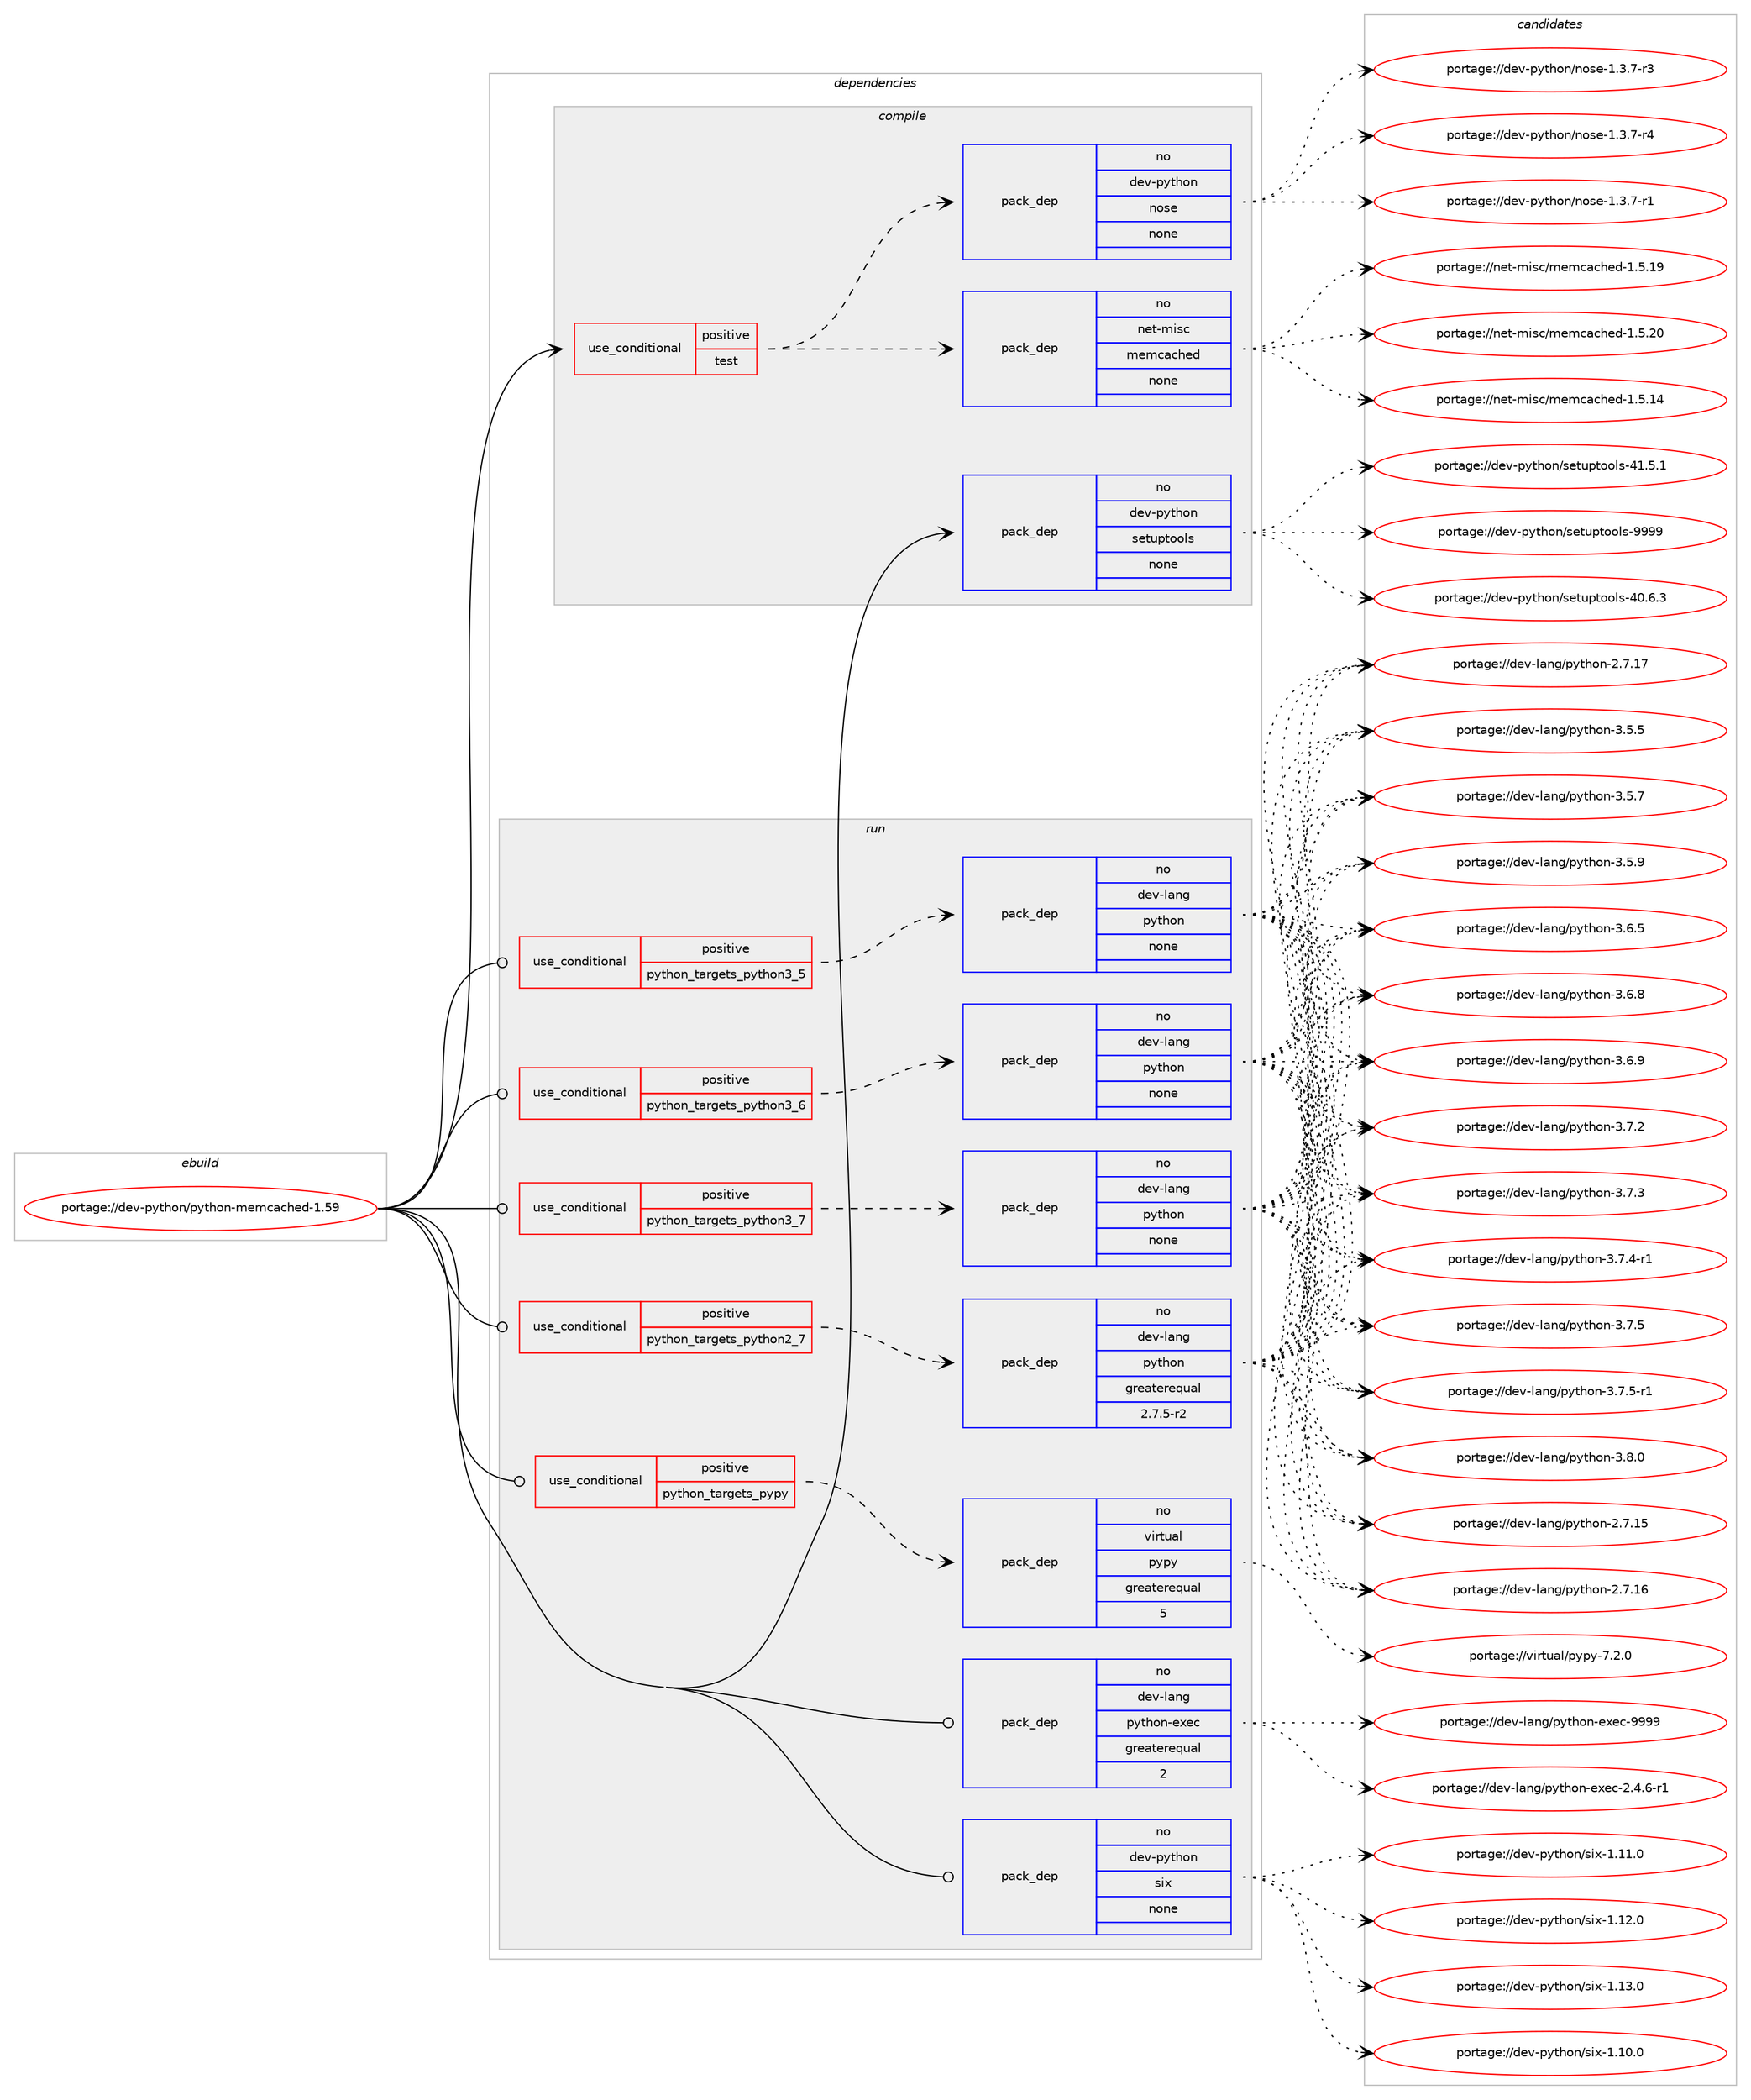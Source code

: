 digraph prolog {

# *************
# Graph options
# *************

newrank=true;
concentrate=true;
compound=true;
graph [rankdir=LR,fontname=Helvetica,fontsize=10,ranksep=1.5];#, ranksep=2.5, nodesep=0.2];
edge  [arrowhead=vee];
node  [fontname=Helvetica,fontsize=10];

# **********
# The ebuild
# **********

subgraph cluster_leftcol {
color=gray;
rank=same;
label=<<i>ebuild</i>>;
id [label="portage://dev-python/python-memcached-1.59", color=red, width=4, href="../dev-python/python-memcached-1.59.svg"];
}

# ****************
# The dependencies
# ****************

subgraph cluster_midcol {
color=gray;
label=<<i>dependencies</i>>;
subgraph cluster_compile {
fillcolor="#eeeeee";
style=filled;
label=<<i>compile</i>>;
subgraph cond37044 {
dependency167047 [label=<<TABLE BORDER="0" CELLBORDER="1" CELLSPACING="0" CELLPADDING="4"><TR><TD ROWSPAN="3" CELLPADDING="10">use_conditional</TD></TR><TR><TD>positive</TD></TR><TR><TD>test</TD></TR></TABLE>>, shape=none, color=red];
subgraph pack126611 {
dependency167048 [label=<<TABLE BORDER="0" CELLBORDER="1" CELLSPACING="0" CELLPADDING="4" WIDTH="220"><TR><TD ROWSPAN="6" CELLPADDING="30">pack_dep</TD></TR><TR><TD WIDTH="110">no</TD></TR><TR><TD>net-misc</TD></TR><TR><TD>memcached</TD></TR><TR><TD>none</TD></TR><TR><TD></TD></TR></TABLE>>, shape=none, color=blue];
}
dependency167047:e -> dependency167048:w [weight=20,style="dashed",arrowhead="vee"];
subgraph pack126612 {
dependency167049 [label=<<TABLE BORDER="0" CELLBORDER="1" CELLSPACING="0" CELLPADDING="4" WIDTH="220"><TR><TD ROWSPAN="6" CELLPADDING="30">pack_dep</TD></TR><TR><TD WIDTH="110">no</TD></TR><TR><TD>dev-python</TD></TR><TR><TD>nose</TD></TR><TR><TD>none</TD></TR><TR><TD></TD></TR></TABLE>>, shape=none, color=blue];
}
dependency167047:e -> dependency167049:w [weight=20,style="dashed",arrowhead="vee"];
}
id:e -> dependency167047:w [weight=20,style="solid",arrowhead="vee"];
subgraph pack126613 {
dependency167050 [label=<<TABLE BORDER="0" CELLBORDER="1" CELLSPACING="0" CELLPADDING="4" WIDTH="220"><TR><TD ROWSPAN="6" CELLPADDING="30">pack_dep</TD></TR><TR><TD WIDTH="110">no</TD></TR><TR><TD>dev-python</TD></TR><TR><TD>setuptools</TD></TR><TR><TD>none</TD></TR><TR><TD></TD></TR></TABLE>>, shape=none, color=blue];
}
id:e -> dependency167050:w [weight=20,style="solid",arrowhead="vee"];
}
subgraph cluster_compileandrun {
fillcolor="#eeeeee";
style=filled;
label=<<i>compile and run</i>>;
}
subgraph cluster_run {
fillcolor="#eeeeee";
style=filled;
label=<<i>run</i>>;
subgraph cond37045 {
dependency167051 [label=<<TABLE BORDER="0" CELLBORDER="1" CELLSPACING="0" CELLPADDING="4"><TR><TD ROWSPAN="3" CELLPADDING="10">use_conditional</TD></TR><TR><TD>positive</TD></TR><TR><TD>python_targets_pypy</TD></TR></TABLE>>, shape=none, color=red];
subgraph pack126614 {
dependency167052 [label=<<TABLE BORDER="0" CELLBORDER="1" CELLSPACING="0" CELLPADDING="4" WIDTH="220"><TR><TD ROWSPAN="6" CELLPADDING="30">pack_dep</TD></TR><TR><TD WIDTH="110">no</TD></TR><TR><TD>virtual</TD></TR><TR><TD>pypy</TD></TR><TR><TD>greaterequal</TD></TR><TR><TD>5</TD></TR></TABLE>>, shape=none, color=blue];
}
dependency167051:e -> dependency167052:w [weight=20,style="dashed",arrowhead="vee"];
}
id:e -> dependency167051:w [weight=20,style="solid",arrowhead="odot"];
subgraph cond37046 {
dependency167053 [label=<<TABLE BORDER="0" CELLBORDER="1" CELLSPACING="0" CELLPADDING="4"><TR><TD ROWSPAN="3" CELLPADDING="10">use_conditional</TD></TR><TR><TD>positive</TD></TR><TR><TD>python_targets_python2_7</TD></TR></TABLE>>, shape=none, color=red];
subgraph pack126615 {
dependency167054 [label=<<TABLE BORDER="0" CELLBORDER="1" CELLSPACING="0" CELLPADDING="4" WIDTH="220"><TR><TD ROWSPAN="6" CELLPADDING="30">pack_dep</TD></TR><TR><TD WIDTH="110">no</TD></TR><TR><TD>dev-lang</TD></TR><TR><TD>python</TD></TR><TR><TD>greaterequal</TD></TR><TR><TD>2.7.5-r2</TD></TR></TABLE>>, shape=none, color=blue];
}
dependency167053:e -> dependency167054:w [weight=20,style="dashed",arrowhead="vee"];
}
id:e -> dependency167053:w [weight=20,style="solid",arrowhead="odot"];
subgraph cond37047 {
dependency167055 [label=<<TABLE BORDER="0" CELLBORDER="1" CELLSPACING="0" CELLPADDING="4"><TR><TD ROWSPAN="3" CELLPADDING="10">use_conditional</TD></TR><TR><TD>positive</TD></TR><TR><TD>python_targets_python3_5</TD></TR></TABLE>>, shape=none, color=red];
subgraph pack126616 {
dependency167056 [label=<<TABLE BORDER="0" CELLBORDER="1" CELLSPACING="0" CELLPADDING="4" WIDTH="220"><TR><TD ROWSPAN="6" CELLPADDING="30">pack_dep</TD></TR><TR><TD WIDTH="110">no</TD></TR><TR><TD>dev-lang</TD></TR><TR><TD>python</TD></TR><TR><TD>none</TD></TR><TR><TD></TD></TR></TABLE>>, shape=none, color=blue];
}
dependency167055:e -> dependency167056:w [weight=20,style="dashed",arrowhead="vee"];
}
id:e -> dependency167055:w [weight=20,style="solid",arrowhead="odot"];
subgraph cond37048 {
dependency167057 [label=<<TABLE BORDER="0" CELLBORDER="1" CELLSPACING="0" CELLPADDING="4"><TR><TD ROWSPAN="3" CELLPADDING="10">use_conditional</TD></TR><TR><TD>positive</TD></TR><TR><TD>python_targets_python3_6</TD></TR></TABLE>>, shape=none, color=red];
subgraph pack126617 {
dependency167058 [label=<<TABLE BORDER="0" CELLBORDER="1" CELLSPACING="0" CELLPADDING="4" WIDTH="220"><TR><TD ROWSPAN="6" CELLPADDING="30">pack_dep</TD></TR><TR><TD WIDTH="110">no</TD></TR><TR><TD>dev-lang</TD></TR><TR><TD>python</TD></TR><TR><TD>none</TD></TR><TR><TD></TD></TR></TABLE>>, shape=none, color=blue];
}
dependency167057:e -> dependency167058:w [weight=20,style="dashed",arrowhead="vee"];
}
id:e -> dependency167057:w [weight=20,style="solid",arrowhead="odot"];
subgraph cond37049 {
dependency167059 [label=<<TABLE BORDER="0" CELLBORDER="1" CELLSPACING="0" CELLPADDING="4"><TR><TD ROWSPAN="3" CELLPADDING="10">use_conditional</TD></TR><TR><TD>positive</TD></TR><TR><TD>python_targets_python3_7</TD></TR></TABLE>>, shape=none, color=red];
subgraph pack126618 {
dependency167060 [label=<<TABLE BORDER="0" CELLBORDER="1" CELLSPACING="0" CELLPADDING="4" WIDTH="220"><TR><TD ROWSPAN="6" CELLPADDING="30">pack_dep</TD></TR><TR><TD WIDTH="110">no</TD></TR><TR><TD>dev-lang</TD></TR><TR><TD>python</TD></TR><TR><TD>none</TD></TR><TR><TD></TD></TR></TABLE>>, shape=none, color=blue];
}
dependency167059:e -> dependency167060:w [weight=20,style="dashed",arrowhead="vee"];
}
id:e -> dependency167059:w [weight=20,style="solid",arrowhead="odot"];
subgraph pack126619 {
dependency167061 [label=<<TABLE BORDER="0" CELLBORDER="1" CELLSPACING="0" CELLPADDING="4" WIDTH="220"><TR><TD ROWSPAN="6" CELLPADDING="30">pack_dep</TD></TR><TR><TD WIDTH="110">no</TD></TR><TR><TD>dev-lang</TD></TR><TR><TD>python-exec</TD></TR><TR><TD>greaterequal</TD></TR><TR><TD>2</TD></TR></TABLE>>, shape=none, color=blue];
}
id:e -> dependency167061:w [weight=20,style="solid",arrowhead="odot"];
subgraph pack126620 {
dependency167062 [label=<<TABLE BORDER="0" CELLBORDER="1" CELLSPACING="0" CELLPADDING="4" WIDTH="220"><TR><TD ROWSPAN="6" CELLPADDING="30">pack_dep</TD></TR><TR><TD WIDTH="110">no</TD></TR><TR><TD>dev-python</TD></TR><TR><TD>six</TD></TR><TR><TD>none</TD></TR><TR><TD></TD></TR></TABLE>>, shape=none, color=blue];
}
id:e -> dependency167062:w [weight=20,style="solid",arrowhead="odot"];
}
}

# **************
# The candidates
# **************

subgraph cluster_choices {
rank=same;
color=gray;
label=<<i>candidates</i>>;

subgraph choice126611 {
color=black;
nodesep=1;
choiceportage11010111645109105115994710910110999979910410110045494653464952 [label="portage://net-misc/memcached-1.5.14", color=red, width=4,href="../net-misc/memcached-1.5.14.svg"];
choiceportage11010111645109105115994710910110999979910410110045494653464957 [label="portage://net-misc/memcached-1.5.19", color=red, width=4,href="../net-misc/memcached-1.5.19.svg"];
choiceportage11010111645109105115994710910110999979910410110045494653465048 [label="portage://net-misc/memcached-1.5.20", color=red, width=4,href="../net-misc/memcached-1.5.20.svg"];
dependency167048:e -> choiceportage11010111645109105115994710910110999979910410110045494653464952:w [style=dotted,weight="100"];
dependency167048:e -> choiceportage11010111645109105115994710910110999979910410110045494653464957:w [style=dotted,weight="100"];
dependency167048:e -> choiceportage11010111645109105115994710910110999979910410110045494653465048:w [style=dotted,weight="100"];
}
subgraph choice126612 {
color=black;
nodesep=1;
choiceportage10010111845112121116104111110471101111151014549465146554511449 [label="portage://dev-python/nose-1.3.7-r1", color=red, width=4,href="../dev-python/nose-1.3.7-r1.svg"];
choiceportage10010111845112121116104111110471101111151014549465146554511451 [label="portage://dev-python/nose-1.3.7-r3", color=red, width=4,href="../dev-python/nose-1.3.7-r3.svg"];
choiceportage10010111845112121116104111110471101111151014549465146554511452 [label="portage://dev-python/nose-1.3.7-r4", color=red, width=4,href="../dev-python/nose-1.3.7-r4.svg"];
dependency167049:e -> choiceportage10010111845112121116104111110471101111151014549465146554511449:w [style=dotted,weight="100"];
dependency167049:e -> choiceportage10010111845112121116104111110471101111151014549465146554511451:w [style=dotted,weight="100"];
dependency167049:e -> choiceportage10010111845112121116104111110471101111151014549465146554511452:w [style=dotted,weight="100"];
}
subgraph choice126613 {
color=black;
nodesep=1;
choiceportage100101118451121211161041111104711510111611711211611111110811545524846544651 [label="portage://dev-python/setuptools-40.6.3", color=red, width=4,href="../dev-python/setuptools-40.6.3.svg"];
choiceportage100101118451121211161041111104711510111611711211611111110811545524946534649 [label="portage://dev-python/setuptools-41.5.1", color=red, width=4,href="../dev-python/setuptools-41.5.1.svg"];
choiceportage10010111845112121116104111110471151011161171121161111111081154557575757 [label="portage://dev-python/setuptools-9999", color=red, width=4,href="../dev-python/setuptools-9999.svg"];
dependency167050:e -> choiceportage100101118451121211161041111104711510111611711211611111110811545524846544651:w [style=dotted,weight="100"];
dependency167050:e -> choiceportage100101118451121211161041111104711510111611711211611111110811545524946534649:w [style=dotted,weight="100"];
dependency167050:e -> choiceportage10010111845112121116104111110471151011161171121161111111081154557575757:w [style=dotted,weight="100"];
}
subgraph choice126614 {
color=black;
nodesep=1;
choiceportage1181051141161179710847112121112121455546504648 [label="portage://virtual/pypy-7.2.0", color=red, width=4,href="../virtual/pypy-7.2.0.svg"];
dependency167052:e -> choiceportage1181051141161179710847112121112121455546504648:w [style=dotted,weight="100"];
}
subgraph choice126615 {
color=black;
nodesep=1;
choiceportage10010111845108971101034711212111610411111045504655464953 [label="portage://dev-lang/python-2.7.15", color=red, width=4,href="../dev-lang/python-2.7.15.svg"];
choiceportage10010111845108971101034711212111610411111045504655464954 [label="portage://dev-lang/python-2.7.16", color=red, width=4,href="../dev-lang/python-2.7.16.svg"];
choiceportage10010111845108971101034711212111610411111045504655464955 [label="portage://dev-lang/python-2.7.17", color=red, width=4,href="../dev-lang/python-2.7.17.svg"];
choiceportage100101118451089711010347112121116104111110455146534653 [label="portage://dev-lang/python-3.5.5", color=red, width=4,href="../dev-lang/python-3.5.5.svg"];
choiceportage100101118451089711010347112121116104111110455146534655 [label="portage://dev-lang/python-3.5.7", color=red, width=4,href="../dev-lang/python-3.5.7.svg"];
choiceportage100101118451089711010347112121116104111110455146534657 [label="portage://dev-lang/python-3.5.9", color=red, width=4,href="../dev-lang/python-3.5.9.svg"];
choiceportage100101118451089711010347112121116104111110455146544653 [label="portage://dev-lang/python-3.6.5", color=red, width=4,href="../dev-lang/python-3.6.5.svg"];
choiceportage100101118451089711010347112121116104111110455146544656 [label="portage://dev-lang/python-3.6.8", color=red, width=4,href="../dev-lang/python-3.6.8.svg"];
choiceportage100101118451089711010347112121116104111110455146544657 [label="portage://dev-lang/python-3.6.9", color=red, width=4,href="../dev-lang/python-3.6.9.svg"];
choiceportage100101118451089711010347112121116104111110455146554650 [label="portage://dev-lang/python-3.7.2", color=red, width=4,href="../dev-lang/python-3.7.2.svg"];
choiceportage100101118451089711010347112121116104111110455146554651 [label="portage://dev-lang/python-3.7.3", color=red, width=4,href="../dev-lang/python-3.7.3.svg"];
choiceportage1001011184510897110103471121211161041111104551465546524511449 [label="portage://dev-lang/python-3.7.4-r1", color=red, width=4,href="../dev-lang/python-3.7.4-r1.svg"];
choiceportage100101118451089711010347112121116104111110455146554653 [label="portage://dev-lang/python-3.7.5", color=red, width=4,href="../dev-lang/python-3.7.5.svg"];
choiceportage1001011184510897110103471121211161041111104551465546534511449 [label="portage://dev-lang/python-3.7.5-r1", color=red, width=4,href="../dev-lang/python-3.7.5-r1.svg"];
choiceportage100101118451089711010347112121116104111110455146564648 [label="portage://dev-lang/python-3.8.0", color=red, width=4,href="../dev-lang/python-3.8.0.svg"];
dependency167054:e -> choiceportage10010111845108971101034711212111610411111045504655464953:w [style=dotted,weight="100"];
dependency167054:e -> choiceportage10010111845108971101034711212111610411111045504655464954:w [style=dotted,weight="100"];
dependency167054:e -> choiceportage10010111845108971101034711212111610411111045504655464955:w [style=dotted,weight="100"];
dependency167054:e -> choiceportage100101118451089711010347112121116104111110455146534653:w [style=dotted,weight="100"];
dependency167054:e -> choiceportage100101118451089711010347112121116104111110455146534655:w [style=dotted,weight="100"];
dependency167054:e -> choiceportage100101118451089711010347112121116104111110455146534657:w [style=dotted,weight="100"];
dependency167054:e -> choiceportage100101118451089711010347112121116104111110455146544653:w [style=dotted,weight="100"];
dependency167054:e -> choiceportage100101118451089711010347112121116104111110455146544656:w [style=dotted,weight="100"];
dependency167054:e -> choiceportage100101118451089711010347112121116104111110455146544657:w [style=dotted,weight="100"];
dependency167054:e -> choiceportage100101118451089711010347112121116104111110455146554650:w [style=dotted,weight="100"];
dependency167054:e -> choiceportage100101118451089711010347112121116104111110455146554651:w [style=dotted,weight="100"];
dependency167054:e -> choiceportage1001011184510897110103471121211161041111104551465546524511449:w [style=dotted,weight="100"];
dependency167054:e -> choiceportage100101118451089711010347112121116104111110455146554653:w [style=dotted,weight="100"];
dependency167054:e -> choiceportage1001011184510897110103471121211161041111104551465546534511449:w [style=dotted,weight="100"];
dependency167054:e -> choiceportage100101118451089711010347112121116104111110455146564648:w [style=dotted,weight="100"];
}
subgraph choice126616 {
color=black;
nodesep=1;
choiceportage10010111845108971101034711212111610411111045504655464953 [label="portage://dev-lang/python-2.7.15", color=red, width=4,href="../dev-lang/python-2.7.15.svg"];
choiceportage10010111845108971101034711212111610411111045504655464954 [label="portage://dev-lang/python-2.7.16", color=red, width=4,href="../dev-lang/python-2.7.16.svg"];
choiceportage10010111845108971101034711212111610411111045504655464955 [label="portage://dev-lang/python-2.7.17", color=red, width=4,href="../dev-lang/python-2.7.17.svg"];
choiceportage100101118451089711010347112121116104111110455146534653 [label="portage://dev-lang/python-3.5.5", color=red, width=4,href="../dev-lang/python-3.5.5.svg"];
choiceportage100101118451089711010347112121116104111110455146534655 [label="portage://dev-lang/python-3.5.7", color=red, width=4,href="../dev-lang/python-3.5.7.svg"];
choiceportage100101118451089711010347112121116104111110455146534657 [label="portage://dev-lang/python-3.5.9", color=red, width=4,href="../dev-lang/python-3.5.9.svg"];
choiceportage100101118451089711010347112121116104111110455146544653 [label="portage://dev-lang/python-3.6.5", color=red, width=4,href="../dev-lang/python-3.6.5.svg"];
choiceportage100101118451089711010347112121116104111110455146544656 [label="portage://dev-lang/python-3.6.8", color=red, width=4,href="../dev-lang/python-3.6.8.svg"];
choiceportage100101118451089711010347112121116104111110455146544657 [label="portage://dev-lang/python-3.6.9", color=red, width=4,href="../dev-lang/python-3.6.9.svg"];
choiceportage100101118451089711010347112121116104111110455146554650 [label="portage://dev-lang/python-3.7.2", color=red, width=4,href="../dev-lang/python-3.7.2.svg"];
choiceportage100101118451089711010347112121116104111110455146554651 [label="portage://dev-lang/python-3.7.3", color=red, width=4,href="../dev-lang/python-3.7.3.svg"];
choiceportage1001011184510897110103471121211161041111104551465546524511449 [label="portage://dev-lang/python-3.7.4-r1", color=red, width=4,href="../dev-lang/python-3.7.4-r1.svg"];
choiceportage100101118451089711010347112121116104111110455146554653 [label="portage://dev-lang/python-3.7.5", color=red, width=4,href="../dev-lang/python-3.7.5.svg"];
choiceportage1001011184510897110103471121211161041111104551465546534511449 [label="portage://dev-lang/python-3.7.5-r1", color=red, width=4,href="../dev-lang/python-3.7.5-r1.svg"];
choiceportage100101118451089711010347112121116104111110455146564648 [label="portage://dev-lang/python-3.8.0", color=red, width=4,href="../dev-lang/python-3.8.0.svg"];
dependency167056:e -> choiceportage10010111845108971101034711212111610411111045504655464953:w [style=dotted,weight="100"];
dependency167056:e -> choiceportage10010111845108971101034711212111610411111045504655464954:w [style=dotted,weight="100"];
dependency167056:e -> choiceportage10010111845108971101034711212111610411111045504655464955:w [style=dotted,weight="100"];
dependency167056:e -> choiceportage100101118451089711010347112121116104111110455146534653:w [style=dotted,weight="100"];
dependency167056:e -> choiceportage100101118451089711010347112121116104111110455146534655:w [style=dotted,weight="100"];
dependency167056:e -> choiceportage100101118451089711010347112121116104111110455146534657:w [style=dotted,weight="100"];
dependency167056:e -> choiceportage100101118451089711010347112121116104111110455146544653:w [style=dotted,weight="100"];
dependency167056:e -> choiceportage100101118451089711010347112121116104111110455146544656:w [style=dotted,weight="100"];
dependency167056:e -> choiceportage100101118451089711010347112121116104111110455146544657:w [style=dotted,weight="100"];
dependency167056:e -> choiceportage100101118451089711010347112121116104111110455146554650:w [style=dotted,weight="100"];
dependency167056:e -> choiceportage100101118451089711010347112121116104111110455146554651:w [style=dotted,weight="100"];
dependency167056:e -> choiceportage1001011184510897110103471121211161041111104551465546524511449:w [style=dotted,weight="100"];
dependency167056:e -> choiceportage100101118451089711010347112121116104111110455146554653:w [style=dotted,weight="100"];
dependency167056:e -> choiceportage1001011184510897110103471121211161041111104551465546534511449:w [style=dotted,weight="100"];
dependency167056:e -> choiceportage100101118451089711010347112121116104111110455146564648:w [style=dotted,weight="100"];
}
subgraph choice126617 {
color=black;
nodesep=1;
choiceportage10010111845108971101034711212111610411111045504655464953 [label="portage://dev-lang/python-2.7.15", color=red, width=4,href="../dev-lang/python-2.7.15.svg"];
choiceportage10010111845108971101034711212111610411111045504655464954 [label="portage://dev-lang/python-2.7.16", color=red, width=4,href="../dev-lang/python-2.7.16.svg"];
choiceportage10010111845108971101034711212111610411111045504655464955 [label="portage://dev-lang/python-2.7.17", color=red, width=4,href="../dev-lang/python-2.7.17.svg"];
choiceportage100101118451089711010347112121116104111110455146534653 [label="portage://dev-lang/python-3.5.5", color=red, width=4,href="../dev-lang/python-3.5.5.svg"];
choiceportage100101118451089711010347112121116104111110455146534655 [label="portage://dev-lang/python-3.5.7", color=red, width=4,href="../dev-lang/python-3.5.7.svg"];
choiceportage100101118451089711010347112121116104111110455146534657 [label="portage://dev-lang/python-3.5.9", color=red, width=4,href="../dev-lang/python-3.5.9.svg"];
choiceportage100101118451089711010347112121116104111110455146544653 [label="portage://dev-lang/python-3.6.5", color=red, width=4,href="../dev-lang/python-3.6.5.svg"];
choiceportage100101118451089711010347112121116104111110455146544656 [label="portage://dev-lang/python-3.6.8", color=red, width=4,href="../dev-lang/python-3.6.8.svg"];
choiceportage100101118451089711010347112121116104111110455146544657 [label="portage://dev-lang/python-3.6.9", color=red, width=4,href="../dev-lang/python-3.6.9.svg"];
choiceportage100101118451089711010347112121116104111110455146554650 [label="portage://dev-lang/python-3.7.2", color=red, width=4,href="../dev-lang/python-3.7.2.svg"];
choiceportage100101118451089711010347112121116104111110455146554651 [label="portage://dev-lang/python-3.7.3", color=red, width=4,href="../dev-lang/python-3.7.3.svg"];
choiceportage1001011184510897110103471121211161041111104551465546524511449 [label="portage://dev-lang/python-3.7.4-r1", color=red, width=4,href="../dev-lang/python-3.7.4-r1.svg"];
choiceportage100101118451089711010347112121116104111110455146554653 [label="portage://dev-lang/python-3.7.5", color=red, width=4,href="../dev-lang/python-3.7.5.svg"];
choiceportage1001011184510897110103471121211161041111104551465546534511449 [label="portage://dev-lang/python-3.7.5-r1", color=red, width=4,href="../dev-lang/python-3.7.5-r1.svg"];
choiceportage100101118451089711010347112121116104111110455146564648 [label="portage://dev-lang/python-3.8.0", color=red, width=4,href="../dev-lang/python-3.8.0.svg"];
dependency167058:e -> choiceportage10010111845108971101034711212111610411111045504655464953:w [style=dotted,weight="100"];
dependency167058:e -> choiceportage10010111845108971101034711212111610411111045504655464954:w [style=dotted,weight="100"];
dependency167058:e -> choiceportage10010111845108971101034711212111610411111045504655464955:w [style=dotted,weight="100"];
dependency167058:e -> choiceportage100101118451089711010347112121116104111110455146534653:w [style=dotted,weight="100"];
dependency167058:e -> choiceportage100101118451089711010347112121116104111110455146534655:w [style=dotted,weight="100"];
dependency167058:e -> choiceportage100101118451089711010347112121116104111110455146534657:w [style=dotted,weight="100"];
dependency167058:e -> choiceportage100101118451089711010347112121116104111110455146544653:w [style=dotted,weight="100"];
dependency167058:e -> choiceportage100101118451089711010347112121116104111110455146544656:w [style=dotted,weight="100"];
dependency167058:e -> choiceportage100101118451089711010347112121116104111110455146544657:w [style=dotted,weight="100"];
dependency167058:e -> choiceportage100101118451089711010347112121116104111110455146554650:w [style=dotted,weight="100"];
dependency167058:e -> choiceportage100101118451089711010347112121116104111110455146554651:w [style=dotted,weight="100"];
dependency167058:e -> choiceportage1001011184510897110103471121211161041111104551465546524511449:w [style=dotted,weight="100"];
dependency167058:e -> choiceportage100101118451089711010347112121116104111110455146554653:w [style=dotted,weight="100"];
dependency167058:e -> choiceportage1001011184510897110103471121211161041111104551465546534511449:w [style=dotted,weight="100"];
dependency167058:e -> choiceportage100101118451089711010347112121116104111110455146564648:w [style=dotted,weight="100"];
}
subgraph choice126618 {
color=black;
nodesep=1;
choiceportage10010111845108971101034711212111610411111045504655464953 [label="portage://dev-lang/python-2.7.15", color=red, width=4,href="../dev-lang/python-2.7.15.svg"];
choiceportage10010111845108971101034711212111610411111045504655464954 [label="portage://dev-lang/python-2.7.16", color=red, width=4,href="../dev-lang/python-2.7.16.svg"];
choiceportage10010111845108971101034711212111610411111045504655464955 [label="portage://dev-lang/python-2.7.17", color=red, width=4,href="../dev-lang/python-2.7.17.svg"];
choiceportage100101118451089711010347112121116104111110455146534653 [label="portage://dev-lang/python-3.5.5", color=red, width=4,href="../dev-lang/python-3.5.5.svg"];
choiceportage100101118451089711010347112121116104111110455146534655 [label="portage://dev-lang/python-3.5.7", color=red, width=4,href="../dev-lang/python-3.5.7.svg"];
choiceportage100101118451089711010347112121116104111110455146534657 [label="portage://dev-lang/python-3.5.9", color=red, width=4,href="../dev-lang/python-3.5.9.svg"];
choiceportage100101118451089711010347112121116104111110455146544653 [label="portage://dev-lang/python-3.6.5", color=red, width=4,href="../dev-lang/python-3.6.5.svg"];
choiceportage100101118451089711010347112121116104111110455146544656 [label="portage://dev-lang/python-3.6.8", color=red, width=4,href="../dev-lang/python-3.6.8.svg"];
choiceportage100101118451089711010347112121116104111110455146544657 [label="portage://dev-lang/python-3.6.9", color=red, width=4,href="../dev-lang/python-3.6.9.svg"];
choiceportage100101118451089711010347112121116104111110455146554650 [label="portage://dev-lang/python-3.7.2", color=red, width=4,href="../dev-lang/python-3.7.2.svg"];
choiceportage100101118451089711010347112121116104111110455146554651 [label="portage://dev-lang/python-3.7.3", color=red, width=4,href="../dev-lang/python-3.7.3.svg"];
choiceportage1001011184510897110103471121211161041111104551465546524511449 [label="portage://dev-lang/python-3.7.4-r1", color=red, width=4,href="../dev-lang/python-3.7.4-r1.svg"];
choiceportage100101118451089711010347112121116104111110455146554653 [label="portage://dev-lang/python-3.7.5", color=red, width=4,href="../dev-lang/python-3.7.5.svg"];
choiceportage1001011184510897110103471121211161041111104551465546534511449 [label="portage://dev-lang/python-3.7.5-r1", color=red, width=4,href="../dev-lang/python-3.7.5-r1.svg"];
choiceportage100101118451089711010347112121116104111110455146564648 [label="portage://dev-lang/python-3.8.0", color=red, width=4,href="../dev-lang/python-3.8.0.svg"];
dependency167060:e -> choiceportage10010111845108971101034711212111610411111045504655464953:w [style=dotted,weight="100"];
dependency167060:e -> choiceportage10010111845108971101034711212111610411111045504655464954:w [style=dotted,weight="100"];
dependency167060:e -> choiceportage10010111845108971101034711212111610411111045504655464955:w [style=dotted,weight="100"];
dependency167060:e -> choiceportage100101118451089711010347112121116104111110455146534653:w [style=dotted,weight="100"];
dependency167060:e -> choiceportage100101118451089711010347112121116104111110455146534655:w [style=dotted,weight="100"];
dependency167060:e -> choiceportage100101118451089711010347112121116104111110455146534657:w [style=dotted,weight="100"];
dependency167060:e -> choiceportage100101118451089711010347112121116104111110455146544653:w [style=dotted,weight="100"];
dependency167060:e -> choiceportage100101118451089711010347112121116104111110455146544656:w [style=dotted,weight="100"];
dependency167060:e -> choiceportage100101118451089711010347112121116104111110455146544657:w [style=dotted,weight="100"];
dependency167060:e -> choiceportage100101118451089711010347112121116104111110455146554650:w [style=dotted,weight="100"];
dependency167060:e -> choiceportage100101118451089711010347112121116104111110455146554651:w [style=dotted,weight="100"];
dependency167060:e -> choiceportage1001011184510897110103471121211161041111104551465546524511449:w [style=dotted,weight="100"];
dependency167060:e -> choiceportage100101118451089711010347112121116104111110455146554653:w [style=dotted,weight="100"];
dependency167060:e -> choiceportage1001011184510897110103471121211161041111104551465546534511449:w [style=dotted,weight="100"];
dependency167060:e -> choiceportage100101118451089711010347112121116104111110455146564648:w [style=dotted,weight="100"];
}
subgraph choice126619 {
color=black;
nodesep=1;
choiceportage10010111845108971101034711212111610411111045101120101994550465246544511449 [label="portage://dev-lang/python-exec-2.4.6-r1", color=red, width=4,href="../dev-lang/python-exec-2.4.6-r1.svg"];
choiceportage10010111845108971101034711212111610411111045101120101994557575757 [label="portage://dev-lang/python-exec-9999", color=red, width=4,href="../dev-lang/python-exec-9999.svg"];
dependency167061:e -> choiceportage10010111845108971101034711212111610411111045101120101994550465246544511449:w [style=dotted,weight="100"];
dependency167061:e -> choiceportage10010111845108971101034711212111610411111045101120101994557575757:w [style=dotted,weight="100"];
}
subgraph choice126620 {
color=black;
nodesep=1;
choiceportage100101118451121211161041111104711510512045494649484648 [label="portage://dev-python/six-1.10.0", color=red, width=4,href="../dev-python/six-1.10.0.svg"];
choiceportage100101118451121211161041111104711510512045494649494648 [label="portage://dev-python/six-1.11.0", color=red, width=4,href="../dev-python/six-1.11.0.svg"];
choiceportage100101118451121211161041111104711510512045494649504648 [label="portage://dev-python/six-1.12.0", color=red, width=4,href="../dev-python/six-1.12.0.svg"];
choiceportage100101118451121211161041111104711510512045494649514648 [label="portage://dev-python/six-1.13.0", color=red, width=4,href="../dev-python/six-1.13.0.svg"];
dependency167062:e -> choiceportage100101118451121211161041111104711510512045494649484648:w [style=dotted,weight="100"];
dependency167062:e -> choiceportage100101118451121211161041111104711510512045494649494648:w [style=dotted,weight="100"];
dependency167062:e -> choiceportage100101118451121211161041111104711510512045494649504648:w [style=dotted,weight="100"];
dependency167062:e -> choiceportage100101118451121211161041111104711510512045494649514648:w [style=dotted,weight="100"];
}
}

}
